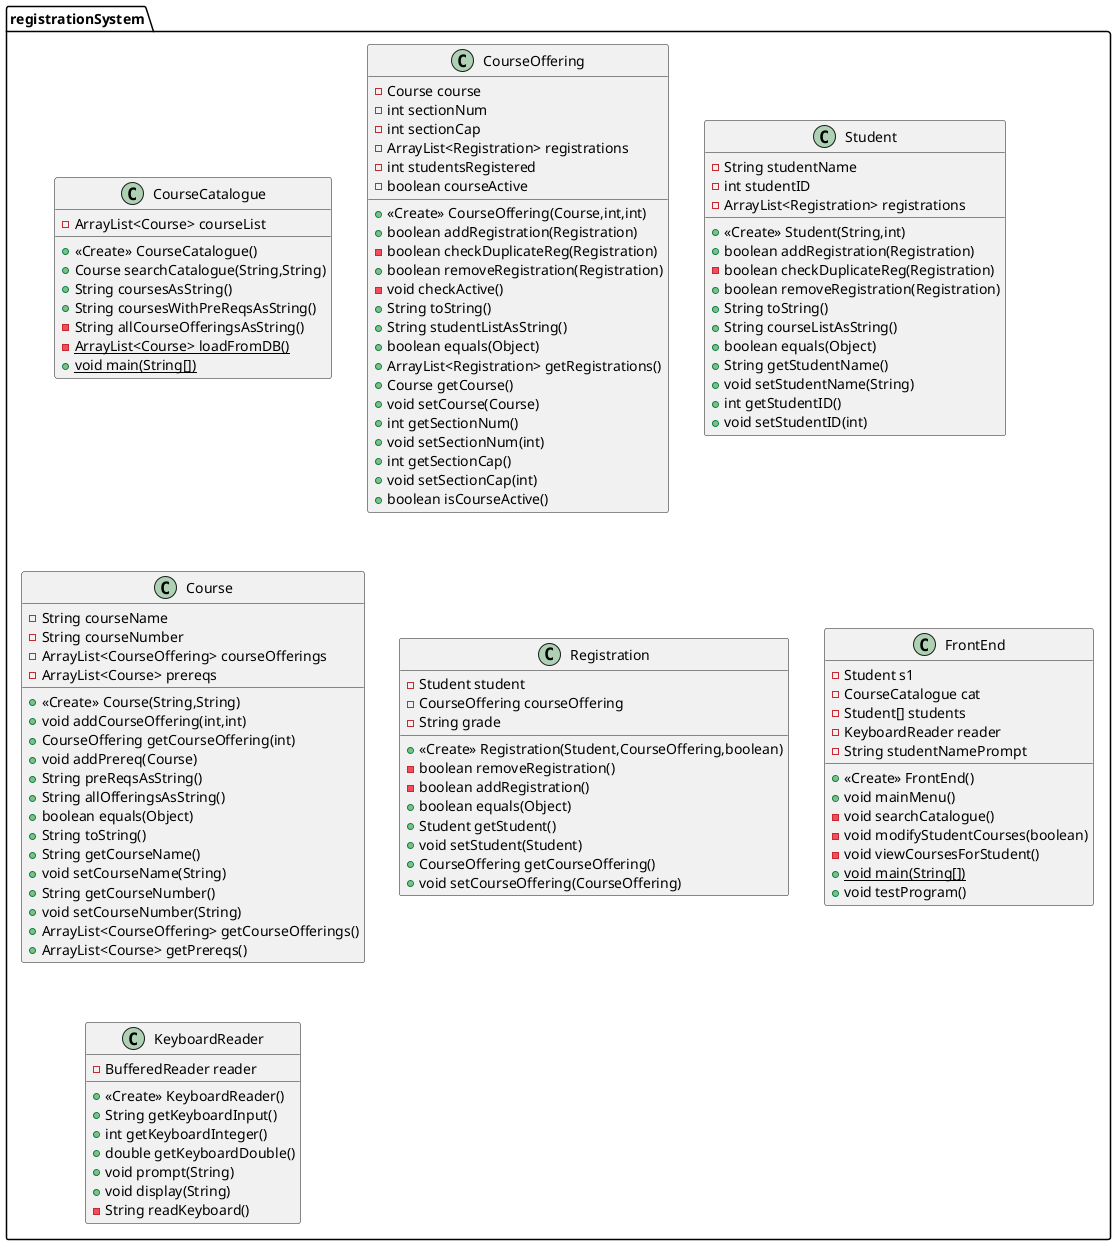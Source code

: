 @startuml
class registrationSystem.CourseCatalogue {
- ArrayList<Course> courseList
+ <<Create>> CourseCatalogue()
+ Course searchCatalogue(String,String)
+ String coursesAsString()
+ String coursesWithPreReqsAsString()
- String allCourseOfferingsAsString()
- {static} ArrayList<Course> loadFromDB()
+ {static} void main(String[])
}
class registrationSystem.CourseOffering {
- Course course
- int sectionNum
- int sectionCap
- ArrayList<Registration> registrations
- int studentsRegistered
- boolean courseActive
+ <<Create>> CourseOffering(Course,int,int)
+ boolean addRegistration(Registration)
- boolean checkDuplicateReg(Registration)
+ boolean removeRegistration(Registration)
- void checkActive()
+ String toString()
+ String studentListAsString()
+ boolean equals(Object)
+ ArrayList<Registration> getRegistrations()
+ Course getCourse()
+ void setCourse(Course)
+ int getSectionNum()
+ void setSectionNum(int)
+ int getSectionCap()
+ void setSectionCap(int)
+ boolean isCourseActive()
}
class registrationSystem.Student {
- String studentName
- int studentID
- ArrayList<Registration> registrations
+ <<Create>> Student(String,int)
+ boolean addRegistration(Registration)
- boolean checkDuplicateReg(Registration)
+ boolean removeRegistration(Registration)
+ String toString()
+ String courseListAsString()
+ boolean equals(Object)
+ String getStudentName()
+ void setStudentName(String)
+ int getStudentID()
+ void setStudentID(int)
}
class registrationSystem.Course {
- String courseName
- String courseNumber
- ArrayList<CourseOffering> courseOfferings
- ArrayList<Course> prereqs
+ <<Create>> Course(String,String)
+ void addCourseOffering(int,int)
+ CourseOffering getCourseOffering(int)
+ void addPrereq(Course)
+ String preReqsAsString()
+ String allOfferingsAsString()
+ boolean equals(Object)
+ String toString()
+ String getCourseName()
+ void setCourseName(String)
+ String getCourseNumber()
+ void setCourseNumber(String)
+ ArrayList<CourseOffering> getCourseOfferings()
+ ArrayList<Course> getPrereqs()
}
class registrationSystem.Registration {
- Student student
- CourseOffering courseOffering
- String grade
+ <<Create>> Registration(Student,CourseOffering,boolean)
- boolean removeRegistration()
- boolean addRegistration()
+ boolean equals(Object)
+ Student getStudent()
+ void setStudent(Student)
+ CourseOffering getCourseOffering()
+ void setCourseOffering(CourseOffering)
}
class registrationSystem.FrontEnd {
- Student s1
- CourseCatalogue cat
- Student[] students
- KeyboardReader reader
- String studentNamePrompt
+ <<Create>> FrontEnd()
+ void mainMenu()
- void searchCatalogue()
- void modifyStudentCourses(boolean)
- void viewCoursesForStudent()
+ {static} void main(String[])
+ void testProgram()
}
class registrationSystem.KeyboardReader {
- BufferedReader reader
+ <<Create>> KeyboardReader()
+ String getKeyboardInput()
+ int getKeyboardInteger()
+ double getKeyboardDouble()
+ void prompt(String)
+ void display(String)
- String readKeyboard()
}
@enduml